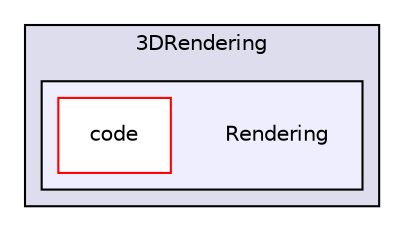 digraph "D:/Repositorios/3DRendering/Rendering" {
  compound=true
  node [ fontsize="10", fontname="Helvetica"];
  edge [ labelfontsize="10", labelfontname="Helvetica"];
  subgraph clusterdir_2c633e557c3bf6d4d09ccdb34adc063e {
    graph [ bgcolor="#ddddee", pencolor="black", label="3DRendering" fontname="Helvetica", fontsize="10", URL="dir_2c633e557c3bf6d4d09ccdb34adc063e.html"]
  subgraph clusterdir_b6e8a9b9b1caf8eb425b8be82641fcff {
    graph [ bgcolor="#eeeeff", pencolor="black", label="" URL="dir_b6e8a9b9b1caf8eb425b8be82641fcff.html"];
    dir_b6e8a9b9b1caf8eb425b8be82641fcff [shape=plaintext label="Rendering"];
    dir_5620e8557a50742f3992ab7b7aa72444 [shape=box label="code" color="red" fillcolor="white" style="filled" URL="dir_5620e8557a50742f3992ab7b7aa72444.html"];
  }
  }
}

